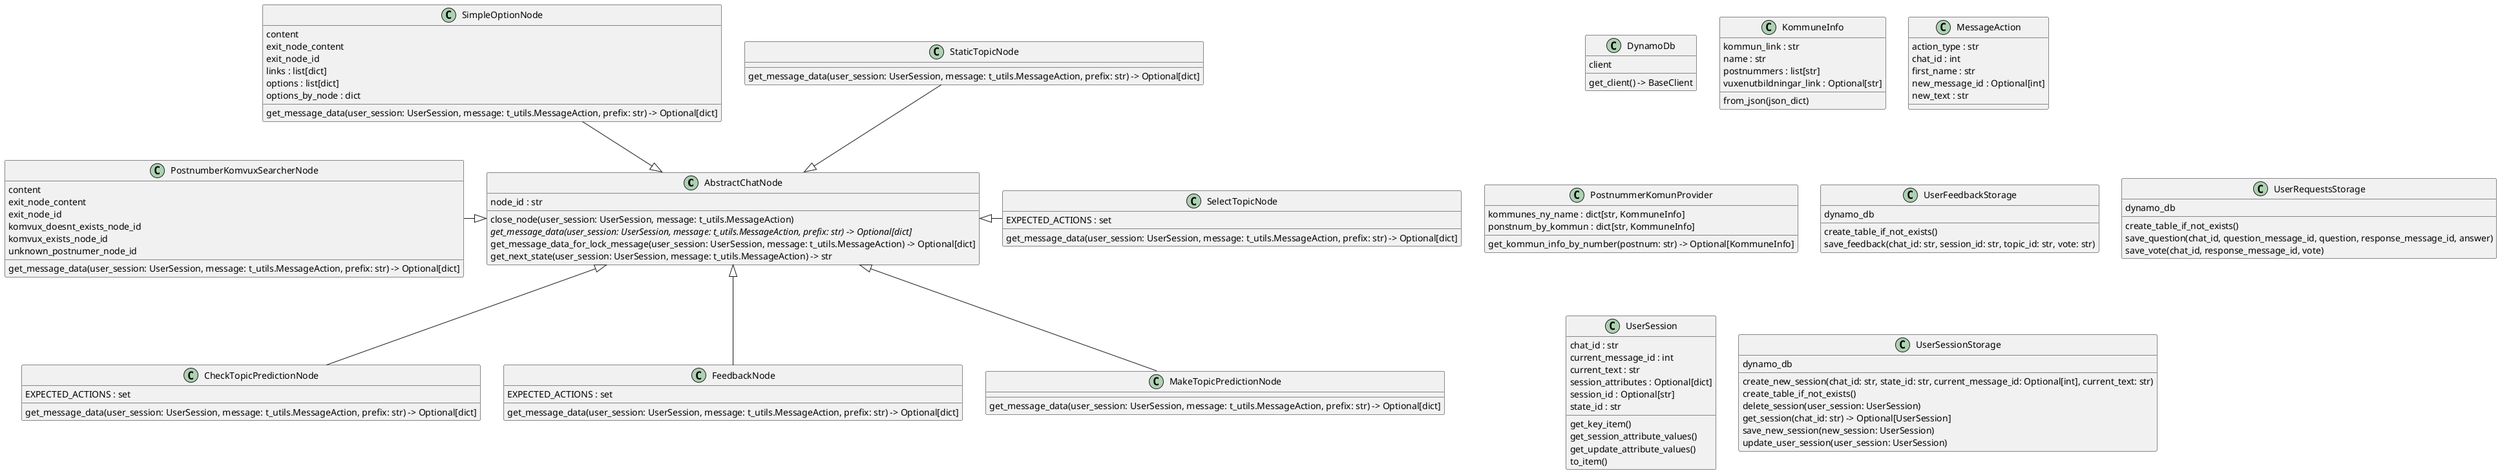 @startuml classes
set namespaceSeparator none
class "AbstractChatNode" as bot.chat_states.AbstractChatNode {
  node_id : str
  close_node(user_session: UserSession, message: t_utils.MessageAction)
  {abstract}get_message_data(user_session: UserSession, message: t_utils.MessageAction, prefix: str) -> Optional[dict]
  get_message_data_for_lock_message(user_session: UserSession, message: t_utils.MessageAction) -> Optional[dict]
  get_next_state(user_session: UserSession, message: t_utils.MessageAction) -> str
}
class "CheckTopicPredictionNode" as bot.chat_states.CheckTopicPredictionNode {
  EXPECTED_ACTIONS : set
  get_message_data(user_session: UserSession, message: t_utils.MessageAction, prefix: str) -> Optional[dict]
}
class "DynamoDb" as bot.dynamo_db_provider.DynamoDb {
  client
  get_client() -> BaseClient
}
class "FeedbackNode" as bot.chat_states.FeedbackNode {
  EXPECTED_ACTIONS : set
  get_message_data(user_session: UserSession, message: t_utils.MessageAction, prefix: str) -> Optional[dict]
}
class "KommuneInfo" as bot.postnummer_komun_provider.KommuneInfo {
  kommun_link : str
  name : str
  postnummers : list[str]
  vuxenutbildningar_link : Optional[str]
  from_json(json_dict)
}
class "MakeTopicPredictionNode" as bot.chat_states.MakeTopicPredictionNode {
  get_message_data(user_session: UserSession, message: t_utils.MessageAction, prefix: str) -> Optional[dict]
}
class "MessageAction" as bot.telegram_utils.MessageAction {
  action_type : str
  chat_id : int
  first_name : str
  new_message_id : Optional[int]
  new_text : str
}
class "PostnumberKomvuxSearcherNode" as bot.chat_states.PostnumberKomvuxSearcherNode {
  content
  exit_node_content
  exit_node_id
  komvux_doesnt_exists_node_id
  komvux_exists_node_id
  unknown_postnumer_node_id
  get_message_data(user_session: UserSession, message: t_utils.MessageAction, prefix: str) -> Optional[dict]
}
class "PostnummerKomunProvider" as bot.postnummer_komun_provider.PostnummerKomunProvider {
  kommunes_ny_name : dict[str, KommuneInfo]
  ponstnum_by_kommun : dict[str, KommuneInfo]
  get_kommun_info_by_number(postnum: str) -> Optional[KommuneInfo]
}
class "SelectTopicNode" as bot.chat_states.SelectTopicNode {
  EXPECTED_ACTIONS : set
  get_message_data(user_session: UserSession, message: t_utils.MessageAction, prefix: str) -> Optional[dict]
}
class "SimpleOptionNode" as bot.chat_states.SimpleOptionNode {
  content
  exit_node_content
  exit_node_id
  links : list[dict]
  options : list[dict]
  options_by_node : dict
  get_message_data(user_session: UserSession, message: t_utils.MessageAction, prefix: str) -> Optional[dict]
}
class "StaticTopicNode" as bot.chat_states.StaticTopicNode {
  get_message_data(user_session: UserSession, message: t_utils.MessageAction, prefix: str) -> Optional[dict]
}
class "UserFeedbackStorage" as bot.user_feedback_storage.UserFeedbackStorage {
  dynamo_db
  create_table_if_not_exists()
  save_feedback(chat_id: str, session_id: str, topic_id: str, vote: str)
}
class "UserRequestsStorage" as bot.user_requests_storage.UserRequestsStorage {
  dynamo_db
  create_table_if_not_exists()
  save_question(chat_id, question_message_id, question, response_message_id, answer)
  save_vote(chat_id, response_message_id, vote)
}
class "UserSession" as bot.user_session_storage.UserSession {
  chat_id : str
  current_message_id : int
  current_text : str
  session_attributes : Optional[dict]
  session_id : Optional[str]
  state_id : str
  get_key_item()
  get_session_attribute_values()
  get_update_attribute_values()
  to_item()
}
class "UserSessionStorage" as bot.user_session_storage.UserSessionStorage {
  dynamo_db
  create_new_session(chat_id: str, state_id: str, current_message_id: Optional[int], current_text: str)
  create_table_if_not_exists()
  delete_session(user_session: UserSession)
  get_session(chat_id: str) -> Optional[UserSession]
  save_new_session(new_session: UserSession)
  update_user_session(user_session: UserSession)
}
bot.chat_states.CheckTopicPredictionNode -up-|> bot.chat_states.AbstractChatNode
bot.chat_states.FeedbackNode -up-|> bot.chat_states.AbstractChatNode
bot.chat_states.MakeTopicPredictionNode -up-|> bot.chat_states.AbstractChatNode
bot.chat_states.PostnumberKomvuxSearcherNode -right|> bot.chat_states.AbstractChatNode
bot.chat_states.SelectTopicNode -left|> bot.chat_states.AbstractChatNode
bot.chat_states.SimpleOptionNode --|> bot.chat_states.AbstractChatNode
bot.chat_states.StaticTopicNode --|> bot.chat_states.AbstractChatNode
@enduml
